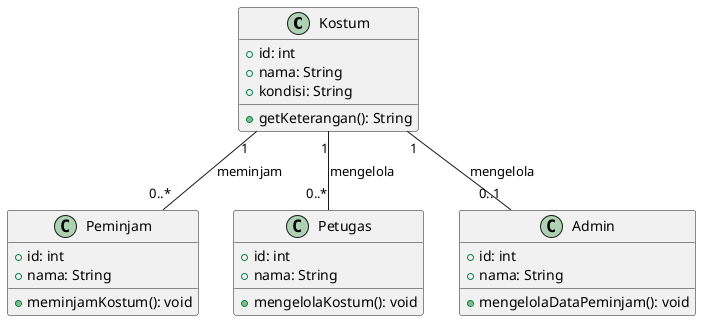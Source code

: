 @startuml
class Kostum {
  +id: int
  +nama: String
  +kondisi: String
  +getKeterangan(): String
}

class Peminjam {
  +id: int
  +nama: String
  +meminjamKostum(): void
}

class Petugas {
  +id: int
  +nama: String
  +mengelolaKostum(): void
}

class Admin {
  +id: int
  +nama: String
  +mengelolaDataPeminjam(): void
}

Kostum "1" -- "0..*" Peminjam : meminjam
Kostum "1" -- "0..*" Petugas : mengelola
Kostum "1" -- "0..1" Admin : mengelola

@enduml
